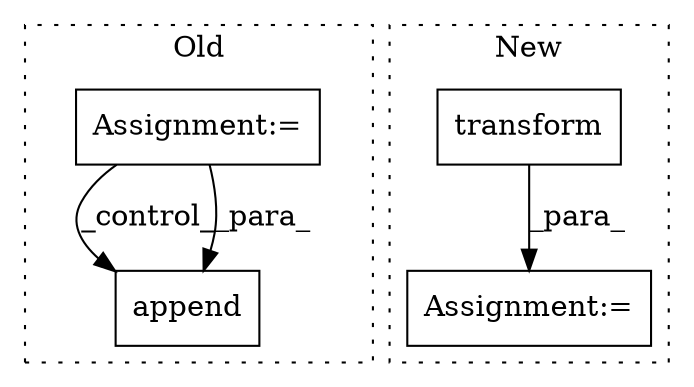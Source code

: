digraph G {
subgraph cluster0 {
1 [label="append" a="32" s="286,307" l="7,1" shape="box"];
4 [label="Assignment:=" a="7" s="212,274" l="53,2" shape="box"];
label = "Old";
style="dotted";
}
subgraph cluster1 {
2 [label="transform" a="32" s="622" l="11" shape="box"];
3 [label="Assignment:=" a="7" s="619" l="1" shape="box"];
label = "New";
style="dotted";
}
2 -> 3 [label="_para_"];
4 -> 1 [label="_control_"];
4 -> 1 [label="_para_"];
}